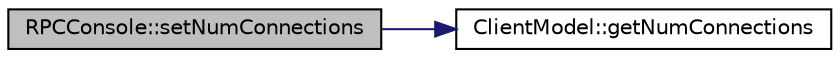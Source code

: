 digraph "RPCConsole::setNumConnections"
{
 // LATEX_PDF_SIZE
  edge [fontname="Helvetica",fontsize="10",labelfontname="Helvetica",labelfontsize="10"];
  node [fontname="Helvetica",fontsize="10",shape=record];
  rankdir="LR";
  Node14 [label="RPCConsole::setNumConnections",height=0.2,width=0.4,color="black", fillcolor="grey75", style="filled", fontcolor="black",tooltip=" "];
  Node14 -> Node15 [color="midnightblue",fontsize="10",style="solid",fontname="Helvetica"];
  Node15 [label="ClientModel::getNumConnections",height=0.2,width=0.4,color="black", fillcolor="white", style="filled",URL="$class_client_model.html#ab1a71928e2ff3902e854d301f4cfe6ef",tooltip="Return number of connections, default is in- and outbound (total)"];
}
